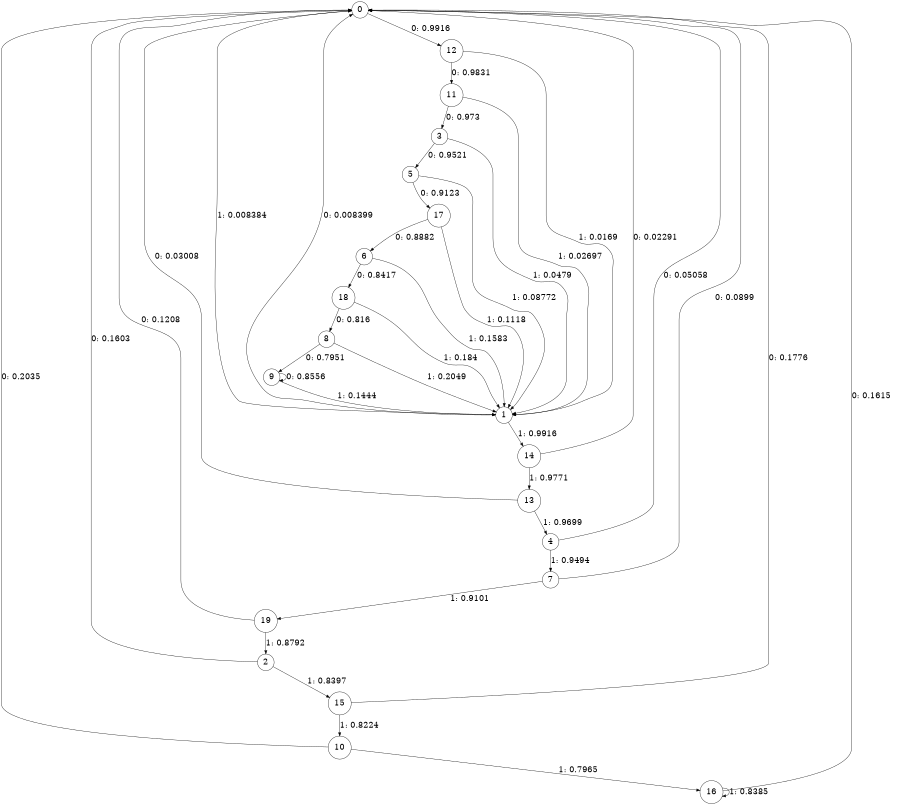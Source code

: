 digraph "ch2_face_source_L10" {
size = "6,8.5";
ratio = "fill";
node [shape = circle];
node [fontsize = 24];
edge [fontsize = 24];
0 -> 12 [label = "0: 0.9916   "];
0 -> 1 [label = "1: 0.008384  "];
1 -> 0 [label = "0: 0.008399  "];
1 -> 14 [label = "1: 0.9916   "];
2 -> 0 [label = "0: 0.1603   "];
2 -> 15 [label = "1: 0.8397   "];
3 -> 5 [label = "0: 0.9521   "];
3 -> 1 [label = "1: 0.0479   "];
4 -> 0 [label = "0: 0.05058  "];
4 -> 7 [label = "1: 0.9494   "];
5 -> 17 [label = "0: 0.9123   "];
5 -> 1 [label = "1: 0.08772  "];
6 -> 18 [label = "0: 0.8417   "];
6 -> 1 [label = "1: 0.1583   "];
7 -> 0 [label = "0: 0.0899   "];
7 -> 19 [label = "1: 0.9101   "];
8 -> 9 [label = "0: 0.7951   "];
8 -> 1 [label = "1: 0.2049   "];
9 -> 9 [label = "0: 0.8556   "];
9 -> 1 [label = "1: 0.1444   "];
10 -> 0 [label = "0: 0.2035   "];
10 -> 16 [label = "1: 0.7965   "];
11 -> 3 [label = "0: 0.973    "];
11 -> 1 [label = "1: 0.02697  "];
12 -> 11 [label = "0: 0.9831   "];
12 -> 1 [label = "1: 0.0169   "];
13 -> 0 [label = "0: 0.03008  "];
13 -> 4 [label = "1: 0.9699   "];
14 -> 0 [label = "0: 0.02291  "];
14 -> 13 [label = "1: 0.9771   "];
15 -> 0 [label = "0: 0.1776   "];
15 -> 10 [label = "1: 0.8224   "];
16 -> 0 [label = "0: 0.1615   "];
16 -> 16 [label = "1: 0.8385   "];
17 -> 6 [label = "0: 0.8882   "];
17 -> 1 [label = "1: 0.1118   "];
18 -> 8 [label = "0: 0.816    "];
18 -> 1 [label = "1: 0.184    "];
19 -> 0 [label = "0: 0.1208   "];
19 -> 2 [label = "1: 0.8792   "];
}